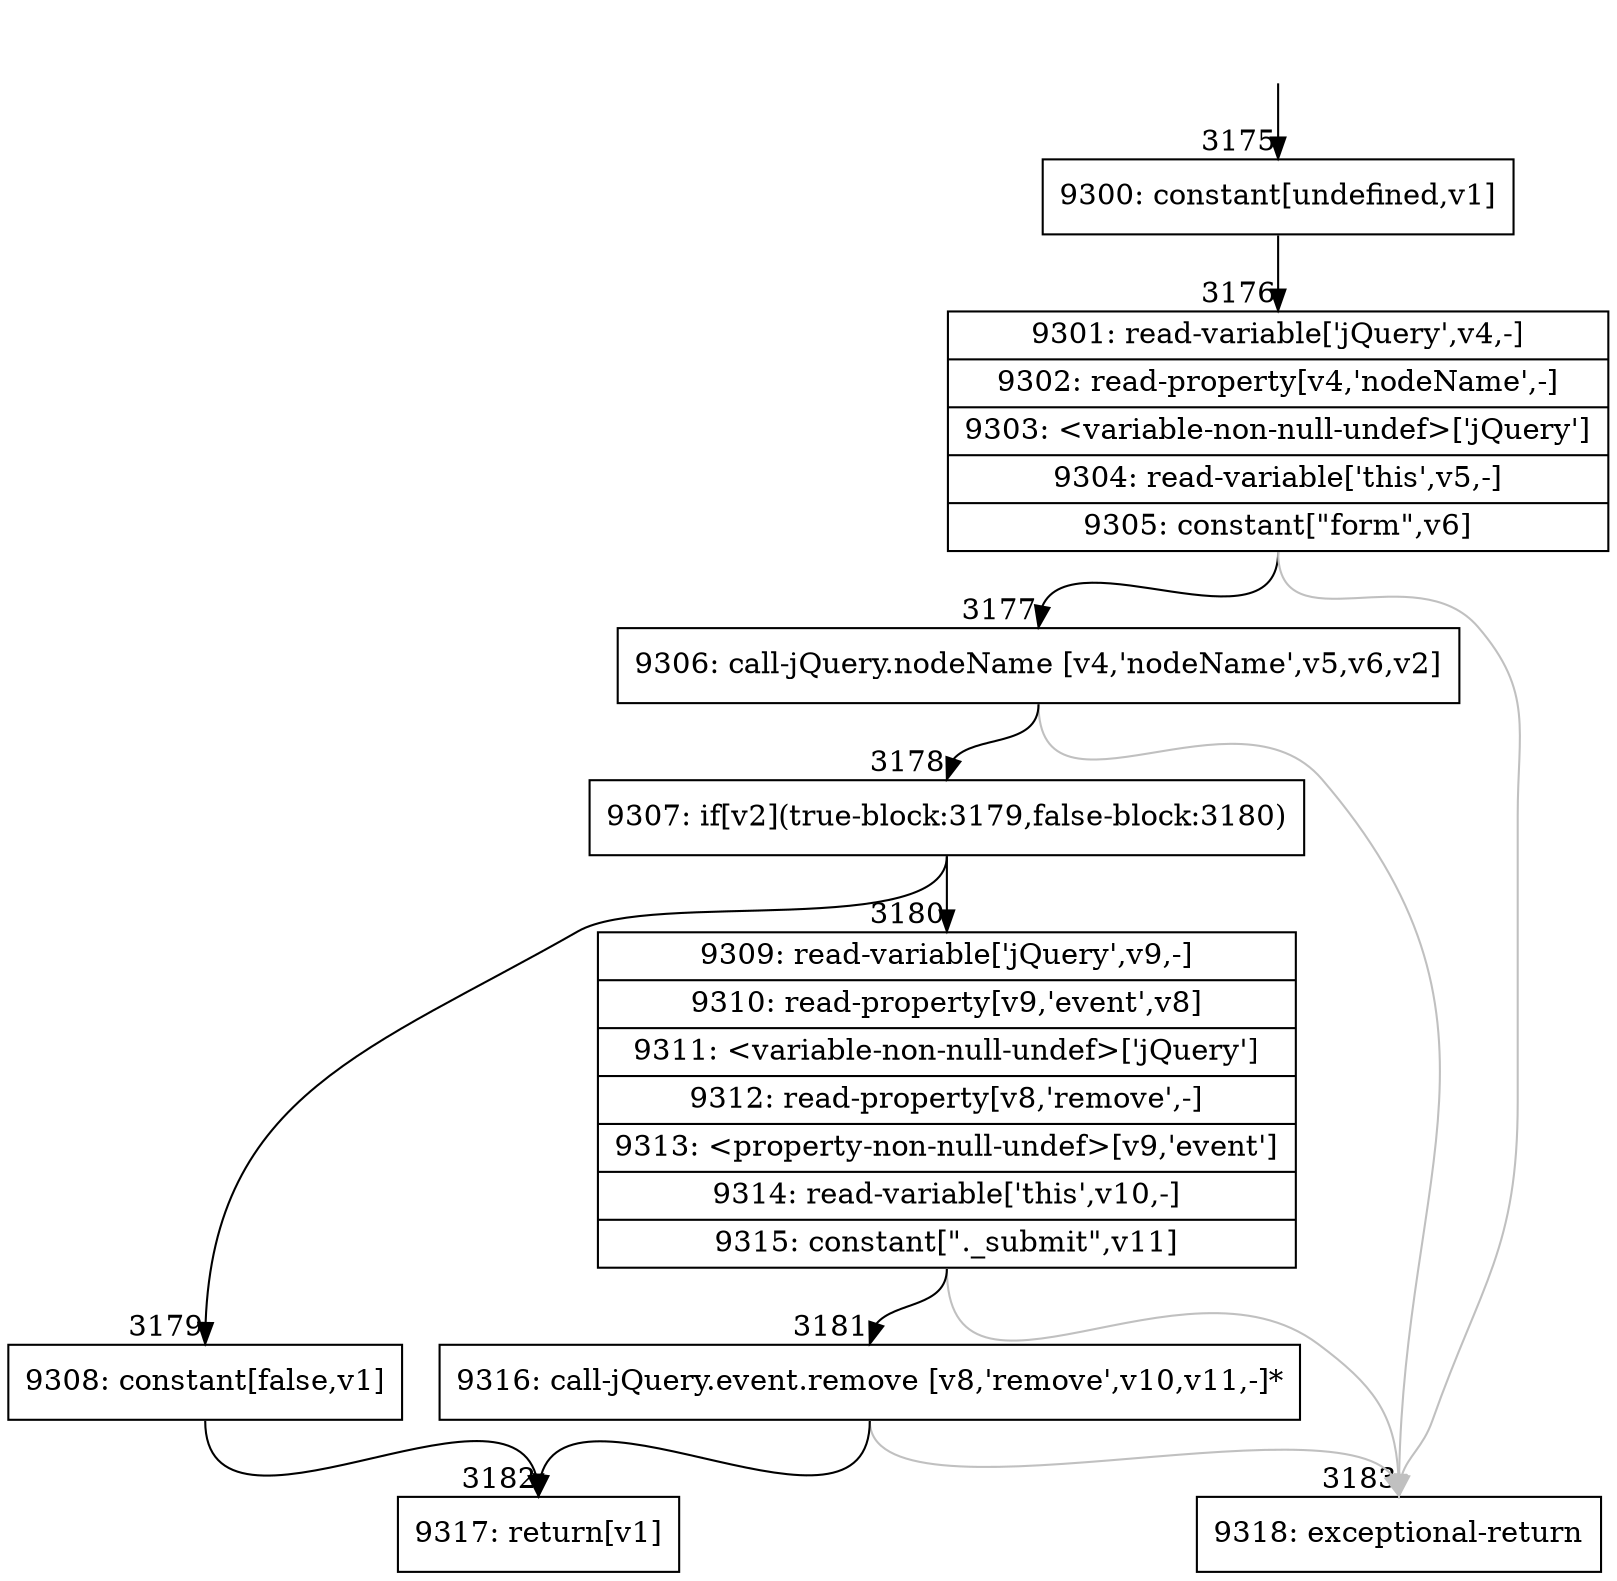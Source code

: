 digraph {
rankdir="TD"
BB_entry197[shape=none,label=""];
BB_entry197 -> BB3175 [tailport=s, headport=n, headlabel="    3175"]
BB3175 [shape=record label="{9300: constant[undefined,v1]}" ] 
BB3175 -> BB3176 [tailport=s, headport=n, headlabel="      3176"]
BB3176 [shape=record label="{9301: read-variable['jQuery',v4,-]|9302: read-property[v4,'nodeName',-]|9303: \<variable-non-null-undef\>['jQuery']|9304: read-variable['this',v5,-]|9305: constant[\"form\",v6]}" ] 
BB3176 -> BB3177 [tailport=s, headport=n, headlabel="      3177"]
BB3176 -> BB3183 [tailport=s, headport=n, color=gray, headlabel="      3183"]
BB3177 [shape=record label="{9306: call-jQuery.nodeName [v4,'nodeName',v5,v6,v2]}" ] 
BB3177 -> BB3178 [tailport=s, headport=n, headlabel="      3178"]
BB3177 -> BB3183 [tailport=s, headport=n, color=gray]
BB3178 [shape=record label="{9307: if[v2](true-block:3179,false-block:3180)}" ] 
BB3178 -> BB3179 [tailport=s, headport=n, headlabel="      3179"]
BB3178 -> BB3180 [tailport=s, headport=n, headlabel="      3180"]
BB3179 [shape=record label="{9308: constant[false,v1]}" ] 
BB3179 -> BB3182 [tailport=s, headport=n, headlabel="      3182"]
BB3180 [shape=record label="{9309: read-variable['jQuery',v9,-]|9310: read-property[v9,'event',v8]|9311: \<variable-non-null-undef\>['jQuery']|9312: read-property[v8,'remove',-]|9313: \<property-non-null-undef\>[v9,'event']|9314: read-variable['this',v10,-]|9315: constant[\"._submit\",v11]}" ] 
BB3180 -> BB3181 [tailport=s, headport=n, headlabel="      3181"]
BB3180 -> BB3183 [tailport=s, headport=n, color=gray]
BB3181 [shape=record label="{9316: call-jQuery.event.remove [v8,'remove',v10,v11,-]*}" ] 
BB3181 -> BB3182 [tailport=s, headport=n]
BB3181 -> BB3183 [tailport=s, headport=n, color=gray]
BB3182 [shape=record label="{9317: return[v1]}" ] 
BB3183 [shape=record label="{9318: exceptional-return}" ] 
}
